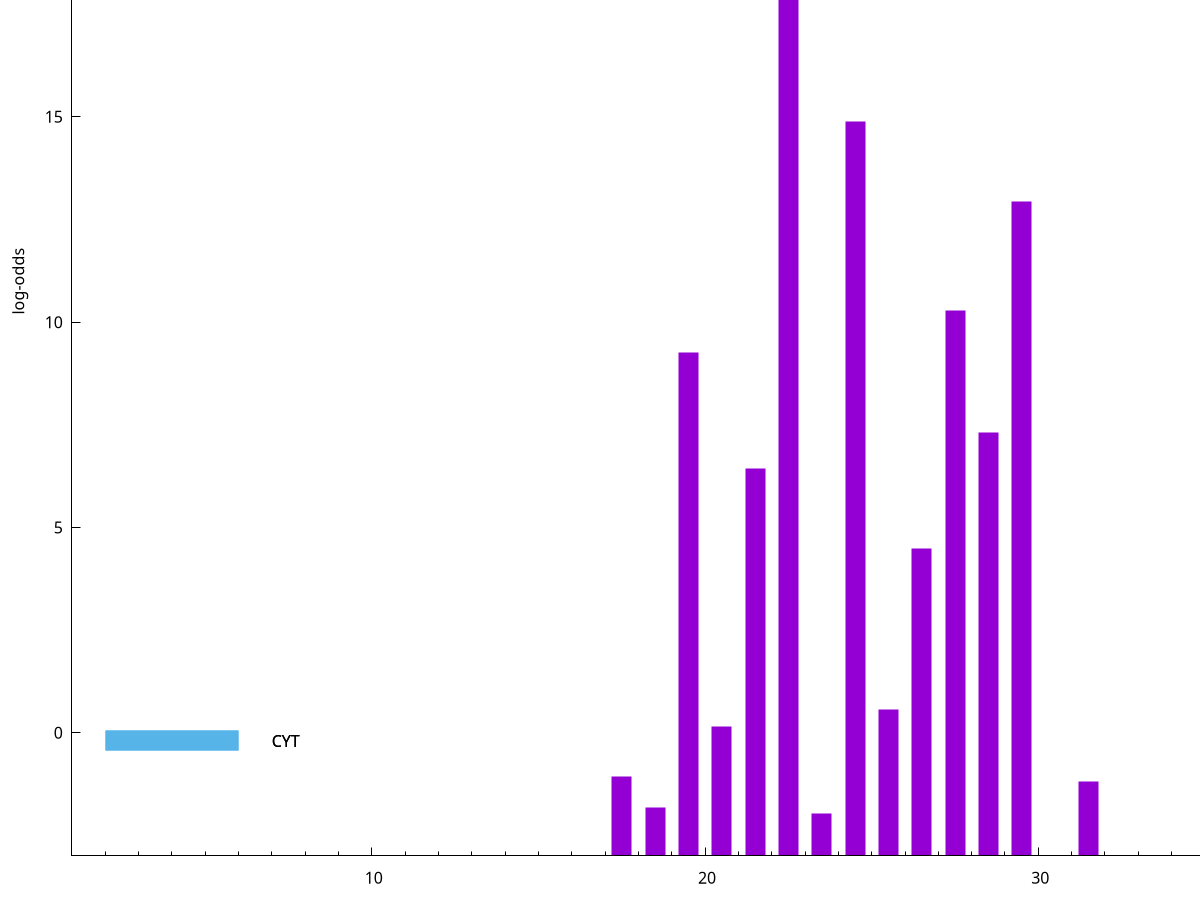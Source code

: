 set title "LipoP predictions for SRR3467249.gff"
set size 2., 1.4
set xrange [1:70] 
set mxtics 10
set yrange [-3:25]
set y2range [0:28]
set ylabel "log-odds"
set term postscript eps color solid "Helvetica" 30
set output "SRR3467249.gff79.eps"
set arrow from 2,20.0586 to 6,20.0586 nohead lt 1 lw 20
set label "SpI" at 7,20.0586
set arrow from 2,-0.200913 to 6,-0.200913 nohead lt 3 lw 20
set label "CYT" at 7,-0.200913
set arrow from 2,-0.200913 to 6,-0.200913 nohead lt 3 lw 20
set label "CYT" at 7,-0.200913
set arrow from 2,20.0586 to 6,20.0586 nohead lt 1 lw 20
set label "SpI" at 7,20.0586
# NOTE: The scores below are the log-odds scores with the threshold
# NOTE: subtracted (a hack to make gnuplot make the histogram all
# NOTE: look nice).
plot "-" axes x1y2 title "" with impulses lt 1 lw 20
22.500000 23.004300
24.500000 17.888100
29.500000 15.947000
27.500000 13.277400
19.500000 12.253930
28.500000 10.323050
21.500000 9.447470
26.500000 7.492880
25.500000 3.564840
20.500000 3.149466
17.500000 1.945390
31.500000 1.802350
18.500000 1.173810
23.500000 1.021050
e
exit
